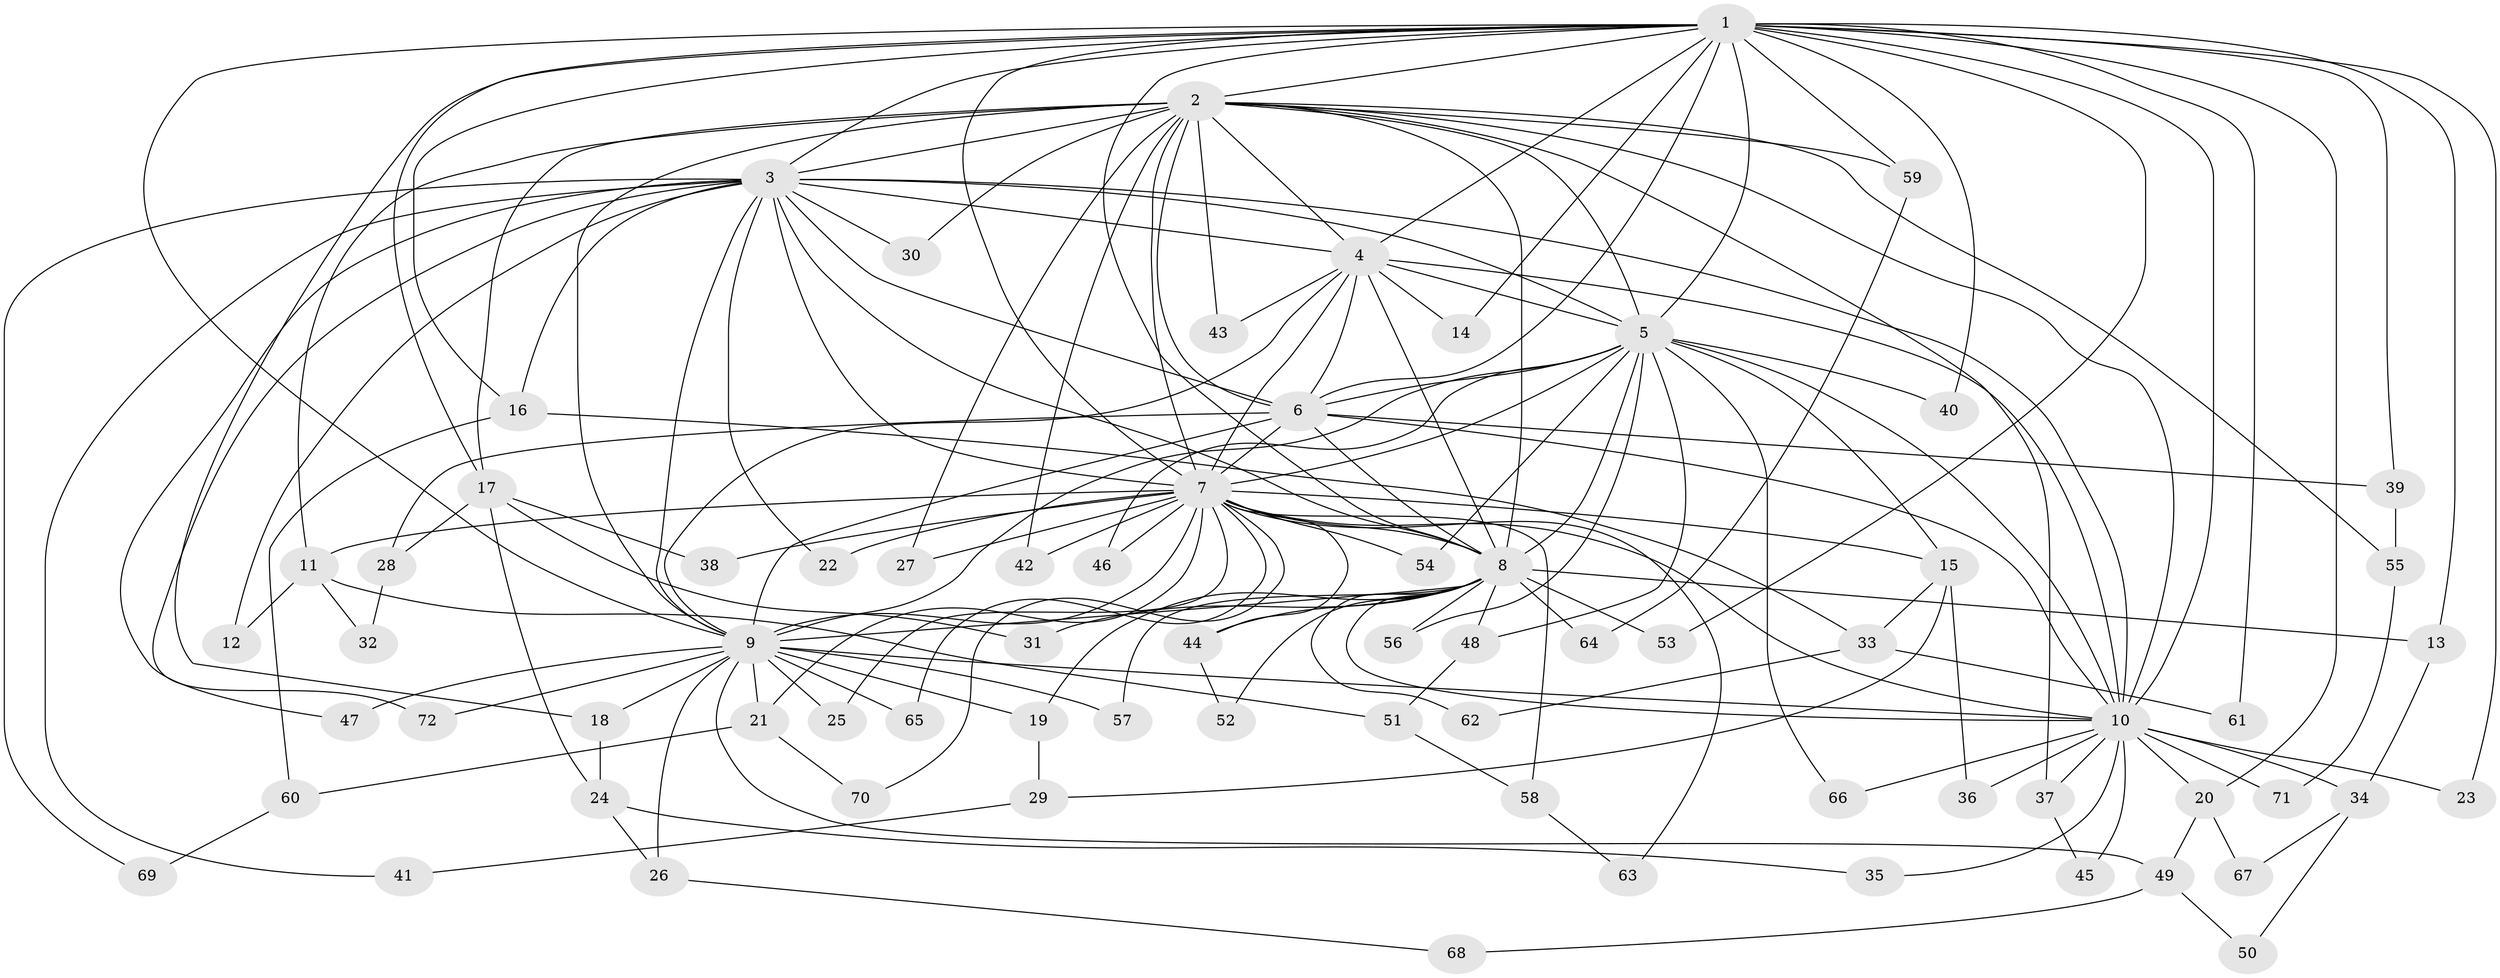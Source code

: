 // Generated by graph-tools (version 1.1) at 2025/01/03/09/25 03:01:24]
// undirected, 72 vertices, 169 edges
graph export_dot {
graph [start="1"]
  node [color=gray90,style=filled];
  1;
  2;
  3;
  4;
  5;
  6;
  7;
  8;
  9;
  10;
  11;
  12;
  13;
  14;
  15;
  16;
  17;
  18;
  19;
  20;
  21;
  22;
  23;
  24;
  25;
  26;
  27;
  28;
  29;
  30;
  31;
  32;
  33;
  34;
  35;
  36;
  37;
  38;
  39;
  40;
  41;
  42;
  43;
  44;
  45;
  46;
  47;
  48;
  49;
  50;
  51;
  52;
  53;
  54;
  55;
  56;
  57;
  58;
  59;
  60;
  61;
  62;
  63;
  64;
  65;
  66;
  67;
  68;
  69;
  70;
  71;
  72;
  1 -- 2;
  1 -- 3;
  1 -- 4;
  1 -- 5;
  1 -- 6;
  1 -- 7;
  1 -- 8;
  1 -- 9;
  1 -- 10;
  1 -- 13;
  1 -- 14;
  1 -- 16;
  1 -- 17;
  1 -- 18;
  1 -- 20;
  1 -- 23;
  1 -- 39;
  1 -- 40;
  1 -- 53;
  1 -- 59;
  1 -- 61;
  2 -- 3;
  2 -- 4;
  2 -- 5;
  2 -- 6;
  2 -- 7;
  2 -- 8;
  2 -- 9;
  2 -- 10;
  2 -- 11;
  2 -- 17;
  2 -- 27;
  2 -- 30;
  2 -- 37;
  2 -- 42;
  2 -- 43;
  2 -- 55;
  2 -- 59;
  3 -- 4;
  3 -- 5;
  3 -- 6;
  3 -- 7;
  3 -- 8;
  3 -- 9;
  3 -- 10;
  3 -- 12;
  3 -- 16;
  3 -- 22;
  3 -- 30;
  3 -- 41;
  3 -- 47;
  3 -- 69;
  3 -- 72;
  4 -- 5;
  4 -- 6;
  4 -- 7;
  4 -- 8;
  4 -- 9;
  4 -- 10;
  4 -- 14;
  4 -- 43;
  5 -- 6;
  5 -- 7;
  5 -- 8;
  5 -- 9;
  5 -- 10;
  5 -- 15;
  5 -- 40;
  5 -- 46;
  5 -- 48;
  5 -- 54;
  5 -- 56;
  5 -- 66;
  6 -- 7;
  6 -- 8;
  6 -- 9;
  6 -- 10;
  6 -- 28;
  6 -- 39;
  7 -- 8;
  7 -- 9;
  7 -- 10;
  7 -- 11;
  7 -- 15;
  7 -- 21;
  7 -- 22;
  7 -- 25;
  7 -- 27;
  7 -- 38;
  7 -- 42;
  7 -- 44;
  7 -- 46;
  7 -- 54;
  7 -- 58;
  7 -- 63;
  7 -- 65;
  7 -- 70;
  8 -- 9;
  8 -- 10;
  8 -- 13;
  8 -- 19;
  8 -- 31;
  8 -- 44;
  8 -- 48;
  8 -- 52;
  8 -- 53;
  8 -- 56;
  8 -- 57;
  8 -- 62;
  8 -- 64;
  9 -- 10;
  9 -- 18;
  9 -- 19;
  9 -- 21;
  9 -- 25;
  9 -- 26;
  9 -- 47;
  9 -- 49;
  9 -- 57;
  9 -- 65;
  9 -- 72;
  10 -- 20;
  10 -- 23;
  10 -- 34;
  10 -- 35;
  10 -- 36;
  10 -- 37;
  10 -- 45;
  10 -- 66;
  10 -- 71;
  11 -- 12;
  11 -- 32;
  11 -- 51;
  13 -- 34;
  15 -- 29;
  15 -- 33;
  15 -- 36;
  16 -- 33;
  16 -- 60;
  17 -- 24;
  17 -- 28;
  17 -- 31;
  17 -- 38;
  18 -- 24;
  19 -- 29;
  20 -- 49;
  20 -- 67;
  21 -- 60;
  21 -- 70;
  24 -- 26;
  24 -- 35;
  26 -- 68;
  28 -- 32;
  29 -- 41;
  33 -- 61;
  33 -- 62;
  34 -- 50;
  34 -- 67;
  37 -- 45;
  39 -- 55;
  44 -- 52;
  48 -- 51;
  49 -- 50;
  49 -- 68;
  51 -- 58;
  55 -- 71;
  58 -- 63;
  59 -- 64;
  60 -- 69;
}
